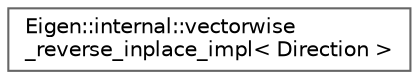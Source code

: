 digraph "类继承关系图"
{
 // LATEX_PDF_SIZE
  bgcolor="transparent";
  edge [fontname=Helvetica,fontsize=10,labelfontname=Helvetica,labelfontsize=10];
  node [fontname=Helvetica,fontsize=10,shape=box,height=0.2,width=0.4];
  rankdir="LR";
  Node0 [id="Node000000",label="Eigen::internal::vectorwise\l_reverse_inplace_impl\< Direction \>",height=0.2,width=0.4,color="grey40", fillcolor="white", style="filled",URL="$struct_eigen_1_1internal_1_1vectorwise__reverse__inplace__impl.html",tooltip=" "];
}
